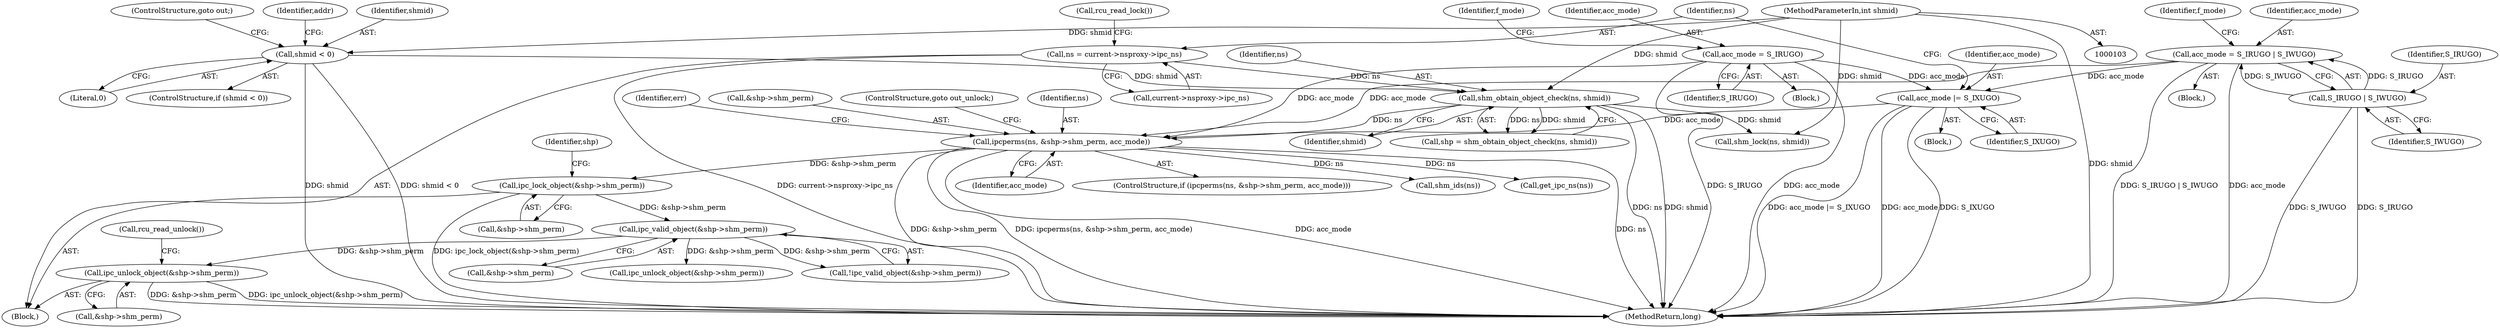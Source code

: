 digraph "0_linux_e1d35d4dc7f089e6c9c080d556feedf9c706f0c7@pointer" {
"1000311" [label="(Call,ipc_unlock_object(&shp->shm_perm))"];
"1000274" [label="(Call,ipc_valid_object(&shp->shm_perm))"];
"1000267" [label="(Call,ipc_lock_object(&shp->shm_perm))"];
"1000250" [label="(Call,ipcperms(ns, &shp->shm_perm, acc_mode))"];
"1000233" [label="(Call,shm_obtain_object_check(ns, shmid))"];
"1000223" [label="(Call,ns = current->nsproxy->ipc_ns)"];
"1000131" [label="(Call,shmid < 0)"];
"1000104" [label="(MethodParameterIn,int shmid)"];
"1000220" [label="(Call,acc_mode |= S_IXUGO)"];
"1000189" [label="(Call,acc_mode = S_IRUGO)"];
"1000202" [label="(Call,acc_mode = S_IRUGO | S_IWUGO)"];
"1000204" [label="(Call,S_IRUGO | S_IWUGO)"];
"1000267" [label="(Call,ipc_lock_object(&shp->shm_perm))"];
"1000312" [label="(Call,&shp->shm_perm)"];
"1000109" [label="(Block,)"];
"1000275" [label="(Call,&shp->shm_perm)"];
"1000203" [label="(Identifier,acc_mode)"];
"1000510" [label="(Call,shm_lock(ns, shmid))"];
"1000193" [label="(Identifier,f_mode)"];
"1000540" [label="(MethodReturn,long)"];
"1000205" [label="(Identifier,S_IRUGO)"];
"1000257" [label="(ControlStructure,goto out_unlock;)"];
"1000190" [label="(Identifier,acc_mode)"];
"1000191" [label="(Identifier,S_IRUGO)"];
"1000223" [label="(Call,ns = current->nsproxy->ipc_ns)"];
"1000216" [label="(Block,)"];
"1000206" [label="(Identifier,S_IWUGO)"];
"1000233" [label="(Call,shm_obtain_object_check(ns, shmid))"];
"1000130" [label="(ControlStructure,if (shmid < 0))"];
"1000134" [label="(ControlStructure,goto out;)"];
"1000252" [label="(Call,&shp->shm_perm)"];
"1000202" [label="(Call,acc_mode = S_IRUGO | S_IWUGO)"];
"1000316" [label="(Call,rcu_read_unlock())"];
"1000505" [label="(Call,shm_ids(ns))"];
"1000225" [label="(Call,current->nsproxy->ipc_ns)"];
"1000133" [label="(Literal,0)"];
"1000138" [label="(Identifier,addr)"];
"1000204" [label="(Call,S_IRUGO | S_IWUGO)"];
"1000250" [label="(Call,ipcperms(ns, &shp->shm_perm, acc_mode))"];
"1000277" [label="(Identifier,shp)"];
"1000235" [label="(Identifier,shmid)"];
"1000185" [label="(Block,)"];
"1000131" [label="(Call,shmid < 0)"];
"1000132" [label="(Identifier,shmid)"];
"1000280" [label="(Call,ipc_unlock_object(&shp->shm_perm))"];
"1000251" [label="(Identifier,ns)"];
"1000222" [label="(Identifier,S_IXUGO)"];
"1000189" [label="(Call,acc_mode = S_IRUGO)"];
"1000392" [label="(Call,get_ipc_ns(ns))"];
"1000221" [label="(Identifier,acc_mode)"];
"1000256" [label="(Identifier,acc_mode)"];
"1000231" [label="(Call,shp = shm_obtain_object_check(ns, shmid))"];
"1000274" [label="(Call,ipc_valid_object(&shp->shm_perm))"];
"1000273" [label="(Call,!ipc_valid_object(&shp->shm_perm))"];
"1000208" [label="(Identifier,f_mode)"];
"1000224" [label="(Identifier,ns)"];
"1000230" [label="(Call,rcu_read_lock())"];
"1000220" [label="(Call,acc_mode |= S_IXUGO)"];
"1000234" [label="(Identifier,ns)"];
"1000249" [label="(ControlStructure,if (ipcperms(ns, &shp->shm_perm, acc_mode)))"];
"1000104" [label="(MethodParameterIn,int shmid)"];
"1000259" [label="(Identifier,err)"];
"1000268" [label="(Call,&shp->shm_perm)"];
"1000311" [label="(Call,ipc_unlock_object(&shp->shm_perm))"];
"1000196" [label="(Block,)"];
"1000311" -> "1000109"  [label="AST: "];
"1000311" -> "1000312"  [label="CFG: "];
"1000312" -> "1000311"  [label="AST: "];
"1000316" -> "1000311"  [label="CFG: "];
"1000311" -> "1000540"  [label="DDG: &shp->shm_perm"];
"1000311" -> "1000540"  [label="DDG: ipc_unlock_object(&shp->shm_perm)"];
"1000274" -> "1000311"  [label="DDG: &shp->shm_perm"];
"1000274" -> "1000273"  [label="AST: "];
"1000274" -> "1000275"  [label="CFG: "];
"1000275" -> "1000274"  [label="AST: "];
"1000273" -> "1000274"  [label="CFG: "];
"1000274" -> "1000273"  [label="DDG: &shp->shm_perm"];
"1000267" -> "1000274"  [label="DDG: &shp->shm_perm"];
"1000274" -> "1000280"  [label="DDG: &shp->shm_perm"];
"1000267" -> "1000109"  [label="AST: "];
"1000267" -> "1000268"  [label="CFG: "];
"1000268" -> "1000267"  [label="AST: "];
"1000277" -> "1000267"  [label="CFG: "];
"1000267" -> "1000540"  [label="DDG: ipc_lock_object(&shp->shm_perm)"];
"1000250" -> "1000267"  [label="DDG: &shp->shm_perm"];
"1000250" -> "1000249"  [label="AST: "];
"1000250" -> "1000256"  [label="CFG: "];
"1000251" -> "1000250"  [label="AST: "];
"1000252" -> "1000250"  [label="AST: "];
"1000256" -> "1000250"  [label="AST: "];
"1000257" -> "1000250"  [label="CFG: "];
"1000259" -> "1000250"  [label="CFG: "];
"1000250" -> "1000540"  [label="DDG: ns"];
"1000250" -> "1000540"  [label="DDG: &shp->shm_perm"];
"1000250" -> "1000540"  [label="DDG: ipcperms(ns, &shp->shm_perm, acc_mode)"];
"1000250" -> "1000540"  [label="DDG: acc_mode"];
"1000233" -> "1000250"  [label="DDG: ns"];
"1000220" -> "1000250"  [label="DDG: acc_mode"];
"1000189" -> "1000250"  [label="DDG: acc_mode"];
"1000202" -> "1000250"  [label="DDG: acc_mode"];
"1000250" -> "1000392"  [label="DDG: ns"];
"1000250" -> "1000505"  [label="DDG: ns"];
"1000233" -> "1000231"  [label="AST: "];
"1000233" -> "1000235"  [label="CFG: "];
"1000234" -> "1000233"  [label="AST: "];
"1000235" -> "1000233"  [label="AST: "];
"1000231" -> "1000233"  [label="CFG: "];
"1000233" -> "1000540"  [label="DDG: shmid"];
"1000233" -> "1000540"  [label="DDG: ns"];
"1000233" -> "1000231"  [label="DDG: ns"];
"1000233" -> "1000231"  [label="DDG: shmid"];
"1000223" -> "1000233"  [label="DDG: ns"];
"1000131" -> "1000233"  [label="DDG: shmid"];
"1000104" -> "1000233"  [label="DDG: shmid"];
"1000233" -> "1000510"  [label="DDG: shmid"];
"1000223" -> "1000109"  [label="AST: "];
"1000223" -> "1000225"  [label="CFG: "];
"1000224" -> "1000223"  [label="AST: "];
"1000225" -> "1000223"  [label="AST: "];
"1000230" -> "1000223"  [label="CFG: "];
"1000223" -> "1000540"  [label="DDG: current->nsproxy->ipc_ns"];
"1000131" -> "1000130"  [label="AST: "];
"1000131" -> "1000133"  [label="CFG: "];
"1000132" -> "1000131"  [label="AST: "];
"1000133" -> "1000131"  [label="AST: "];
"1000134" -> "1000131"  [label="CFG: "];
"1000138" -> "1000131"  [label="CFG: "];
"1000131" -> "1000540"  [label="DDG: shmid"];
"1000131" -> "1000540"  [label="DDG: shmid < 0"];
"1000104" -> "1000131"  [label="DDG: shmid"];
"1000104" -> "1000103"  [label="AST: "];
"1000104" -> "1000540"  [label="DDG: shmid"];
"1000104" -> "1000510"  [label="DDG: shmid"];
"1000220" -> "1000216"  [label="AST: "];
"1000220" -> "1000222"  [label="CFG: "];
"1000221" -> "1000220"  [label="AST: "];
"1000222" -> "1000220"  [label="AST: "];
"1000224" -> "1000220"  [label="CFG: "];
"1000220" -> "1000540"  [label="DDG: acc_mode"];
"1000220" -> "1000540"  [label="DDG: S_IXUGO"];
"1000220" -> "1000540"  [label="DDG: acc_mode |= S_IXUGO"];
"1000189" -> "1000220"  [label="DDG: acc_mode"];
"1000202" -> "1000220"  [label="DDG: acc_mode"];
"1000189" -> "1000185"  [label="AST: "];
"1000189" -> "1000191"  [label="CFG: "];
"1000190" -> "1000189"  [label="AST: "];
"1000191" -> "1000189"  [label="AST: "];
"1000193" -> "1000189"  [label="CFG: "];
"1000189" -> "1000540"  [label="DDG: acc_mode"];
"1000189" -> "1000540"  [label="DDG: S_IRUGO"];
"1000202" -> "1000196"  [label="AST: "];
"1000202" -> "1000204"  [label="CFG: "];
"1000203" -> "1000202"  [label="AST: "];
"1000204" -> "1000202"  [label="AST: "];
"1000208" -> "1000202"  [label="CFG: "];
"1000202" -> "1000540"  [label="DDG: acc_mode"];
"1000202" -> "1000540"  [label="DDG: S_IRUGO | S_IWUGO"];
"1000204" -> "1000202"  [label="DDG: S_IRUGO"];
"1000204" -> "1000202"  [label="DDG: S_IWUGO"];
"1000204" -> "1000206"  [label="CFG: "];
"1000205" -> "1000204"  [label="AST: "];
"1000206" -> "1000204"  [label="AST: "];
"1000204" -> "1000540"  [label="DDG: S_IWUGO"];
"1000204" -> "1000540"  [label="DDG: S_IRUGO"];
}

